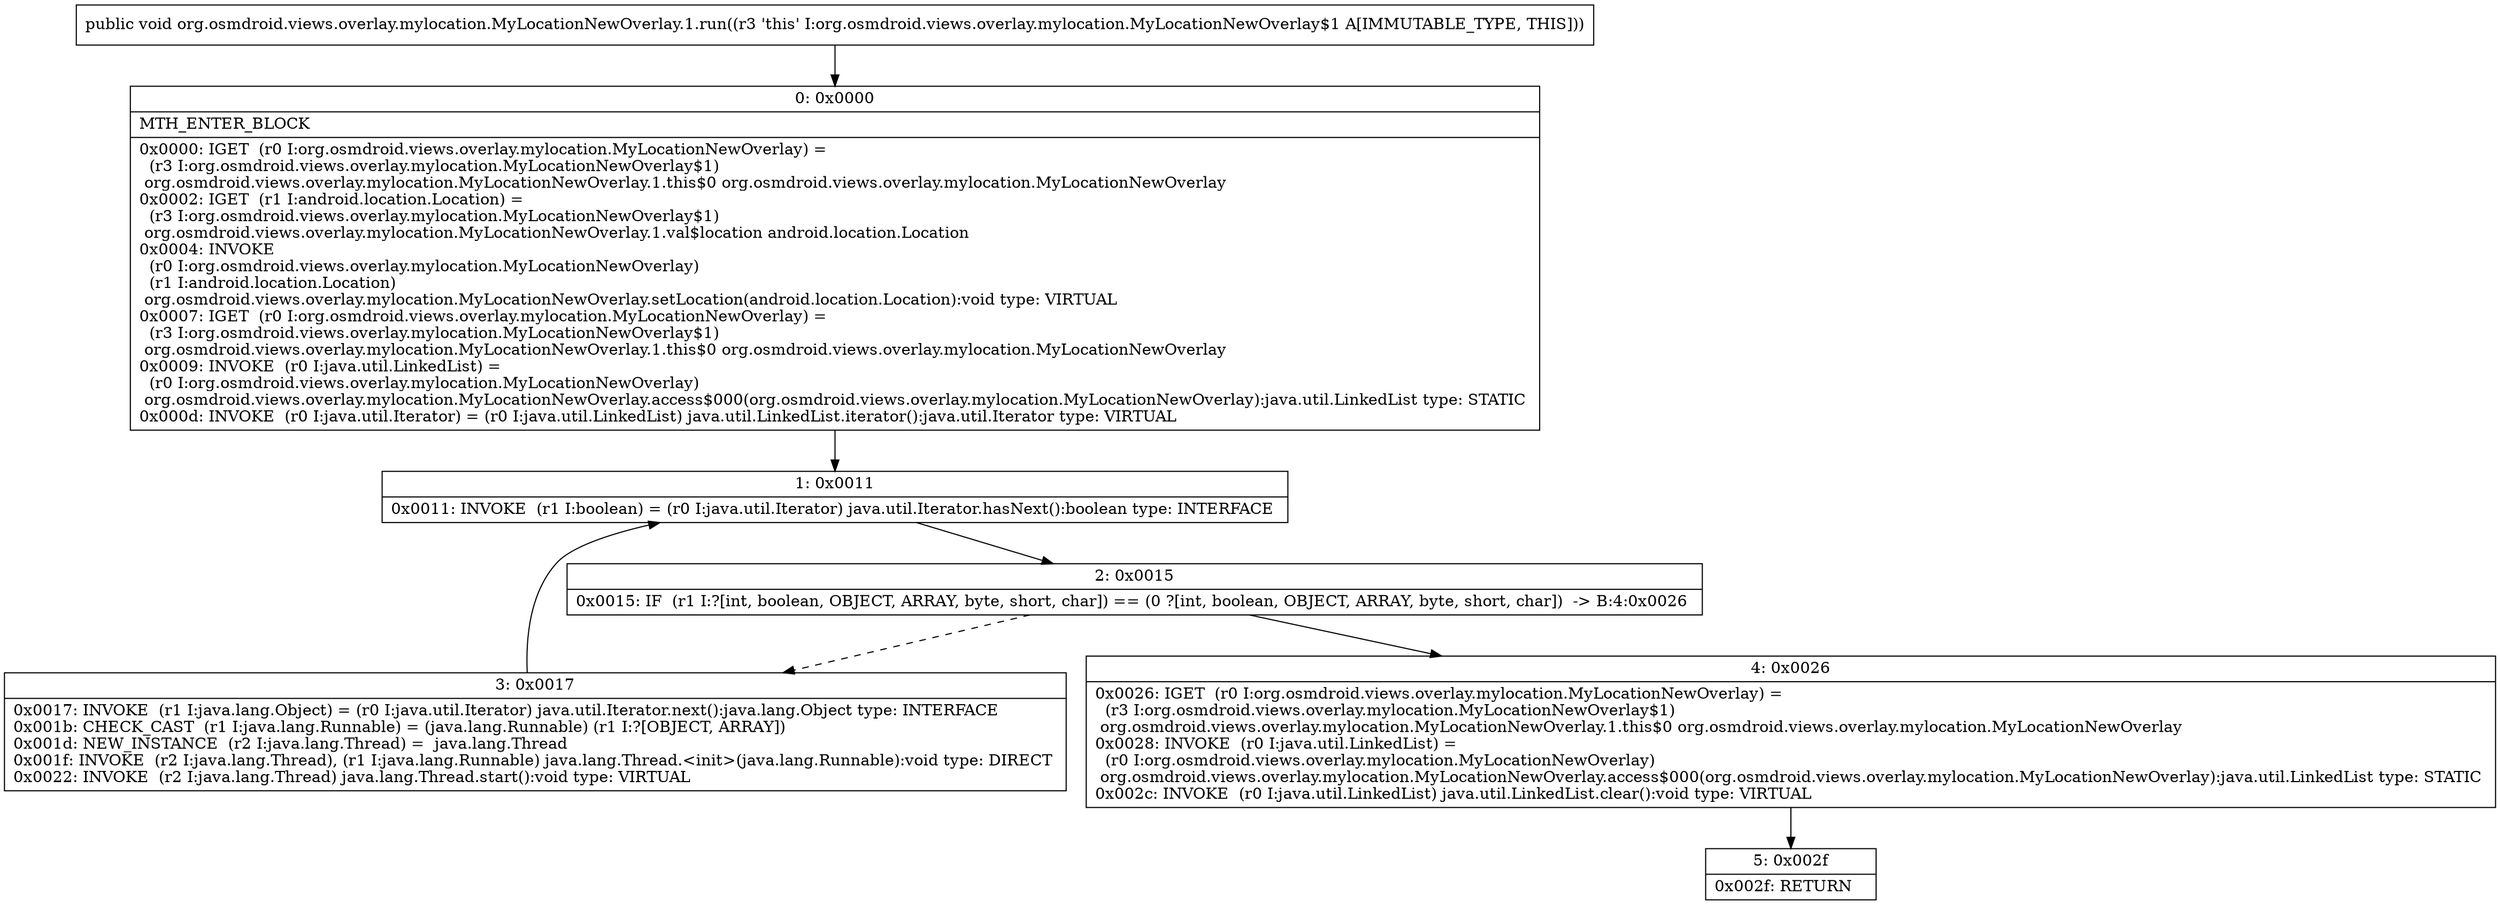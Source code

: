 digraph "CFG fororg.osmdroid.views.overlay.mylocation.MyLocationNewOverlay.1.run()V" {
Node_0 [shape=record,label="{0\:\ 0x0000|MTH_ENTER_BLOCK\l|0x0000: IGET  (r0 I:org.osmdroid.views.overlay.mylocation.MyLocationNewOverlay) = \l  (r3 I:org.osmdroid.views.overlay.mylocation.MyLocationNewOverlay$1)\l org.osmdroid.views.overlay.mylocation.MyLocationNewOverlay.1.this$0 org.osmdroid.views.overlay.mylocation.MyLocationNewOverlay \l0x0002: IGET  (r1 I:android.location.Location) = \l  (r3 I:org.osmdroid.views.overlay.mylocation.MyLocationNewOverlay$1)\l org.osmdroid.views.overlay.mylocation.MyLocationNewOverlay.1.val$location android.location.Location \l0x0004: INVOKE  \l  (r0 I:org.osmdroid.views.overlay.mylocation.MyLocationNewOverlay)\l  (r1 I:android.location.Location)\l org.osmdroid.views.overlay.mylocation.MyLocationNewOverlay.setLocation(android.location.Location):void type: VIRTUAL \l0x0007: IGET  (r0 I:org.osmdroid.views.overlay.mylocation.MyLocationNewOverlay) = \l  (r3 I:org.osmdroid.views.overlay.mylocation.MyLocationNewOverlay$1)\l org.osmdroid.views.overlay.mylocation.MyLocationNewOverlay.1.this$0 org.osmdroid.views.overlay.mylocation.MyLocationNewOverlay \l0x0009: INVOKE  (r0 I:java.util.LinkedList) = \l  (r0 I:org.osmdroid.views.overlay.mylocation.MyLocationNewOverlay)\l org.osmdroid.views.overlay.mylocation.MyLocationNewOverlay.access$000(org.osmdroid.views.overlay.mylocation.MyLocationNewOverlay):java.util.LinkedList type: STATIC \l0x000d: INVOKE  (r0 I:java.util.Iterator) = (r0 I:java.util.LinkedList) java.util.LinkedList.iterator():java.util.Iterator type: VIRTUAL \l}"];
Node_1 [shape=record,label="{1\:\ 0x0011|0x0011: INVOKE  (r1 I:boolean) = (r0 I:java.util.Iterator) java.util.Iterator.hasNext():boolean type: INTERFACE \l}"];
Node_2 [shape=record,label="{2\:\ 0x0015|0x0015: IF  (r1 I:?[int, boolean, OBJECT, ARRAY, byte, short, char]) == (0 ?[int, boolean, OBJECT, ARRAY, byte, short, char])  \-\> B:4:0x0026 \l}"];
Node_3 [shape=record,label="{3\:\ 0x0017|0x0017: INVOKE  (r1 I:java.lang.Object) = (r0 I:java.util.Iterator) java.util.Iterator.next():java.lang.Object type: INTERFACE \l0x001b: CHECK_CAST  (r1 I:java.lang.Runnable) = (java.lang.Runnable) (r1 I:?[OBJECT, ARRAY]) \l0x001d: NEW_INSTANCE  (r2 I:java.lang.Thread) =  java.lang.Thread \l0x001f: INVOKE  (r2 I:java.lang.Thread), (r1 I:java.lang.Runnable) java.lang.Thread.\<init\>(java.lang.Runnable):void type: DIRECT \l0x0022: INVOKE  (r2 I:java.lang.Thread) java.lang.Thread.start():void type: VIRTUAL \l}"];
Node_4 [shape=record,label="{4\:\ 0x0026|0x0026: IGET  (r0 I:org.osmdroid.views.overlay.mylocation.MyLocationNewOverlay) = \l  (r3 I:org.osmdroid.views.overlay.mylocation.MyLocationNewOverlay$1)\l org.osmdroid.views.overlay.mylocation.MyLocationNewOverlay.1.this$0 org.osmdroid.views.overlay.mylocation.MyLocationNewOverlay \l0x0028: INVOKE  (r0 I:java.util.LinkedList) = \l  (r0 I:org.osmdroid.views.overlay.mylocation.MyLocationNewOverlay)\l org.osmdroid.views.overlay.mylocation.MyLocationNewOverlay.access$000(org.osmdroid.views.overlay.mylocation.MyLocationNewOverlay):java.util.LinkedList type: STATIC \l0x002c: INVOKE  (r0 I:java.util.LinkedList) java.util.LinkedList.clear():void type: VIRTUAL \l}"];
Node_5 [shape=record,label="{5\:\ 0x002f|0x002f: RETURN   \l}"];
MethodNode[shape=record,label="{public void org.osmdroid.views.overlay.mylocation.MyLocationNewOverlay.1.run((r3 'this' I:org.osmdroid.views.overlay.mylocation.MyLocationNewOverlay$1 A[IMMUTABLE_TYPE, THIS])) }"];
MethodNode -> Node_0;
Node_0 -> Node_1;
Node_1 -> Node_2;
Node_2 -> Node_3[style=dashed];
Node_2 -> Node_4;
Node_3 -> Node_1;
Node_4 -> Node_5;
}

